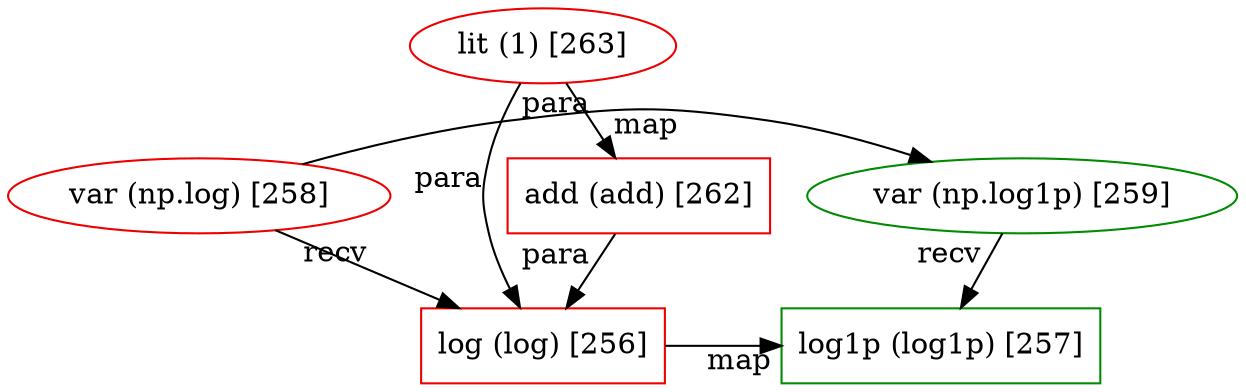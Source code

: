 digraph "fragment-1079.dot" {
	subgraph "subgraph: 256 to 257" {
		graph [rank=same]
		256 [label="log (log) [256]" color=red2 shape=box]
		257 [label="log1p (log1p) [257]" color=green4 shape=box]
	}
	subgraph "subgraph: 259 to 258" {
		graph [rank=same]
		259 [label="var (np.log1p) [259]" color=green4 shape=ellipse]
		258 [label="var (np.log) [258]" color=red2 shape=ellipse]
	}
	263 [label="lit (1) [263]" color=red2 shape=ellipse]
	262 [label="add (add) [262]" color=red2 shape=box]
	258 -> 256 [xlabel=recv from_closure=False]
	262 -> 256 [xlabel=para from_closure=False]
	263 -> 256 [xlabel=para from_closure=False]
	256 -> 257 [xlabel=map from_closure=False]
	259 -> 257 [xlabel=recv from_closure=False]
	258 -> 259 [xlabel=map from_closure=False]
	263 -> 262 [xlabel=para from_closure=False]
}
